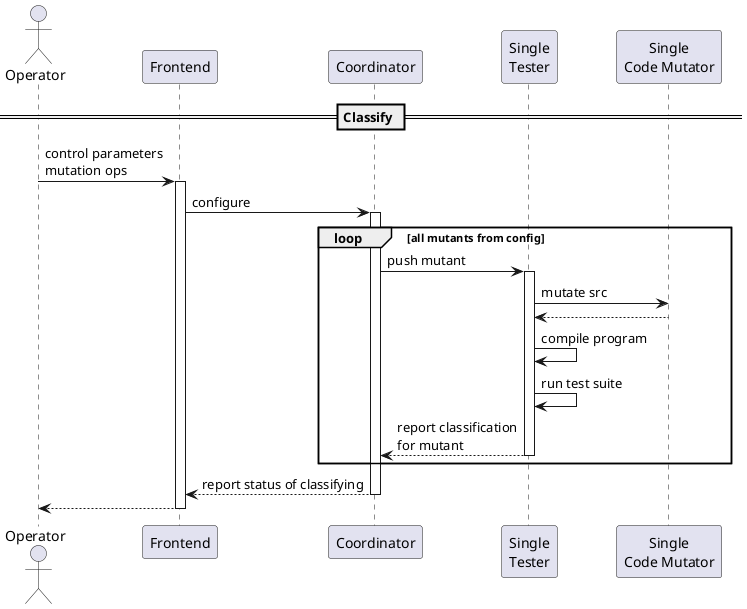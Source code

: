 @startuml
actor Operator
participant Frontend
participant Coordinator
participant "Single\nTester" as singletest
participant "Single\nCode Mutator" as singlemut

== Classify ==

Operator -> Frontend : control parameters\nmutation ops
activate Frontend
Frontend -> Coordinator : configure
activate Coordinator

loop all mutants from config
Coordinator -> singletest : push mutant
activate singletest
singletest -> singlemut : mutate src
singletest <-- singlemut
singletest -> singletest : compile program
singletest -> singletest : run test suite
Coordinator <-- singletest : report classification\nfor mutant
deactivate singletest
end

Frontend <-- Coordinator : report status of classifying
deactivate Coordinator

Operator <-- Frontend
deactivate Frontend
@enduml
